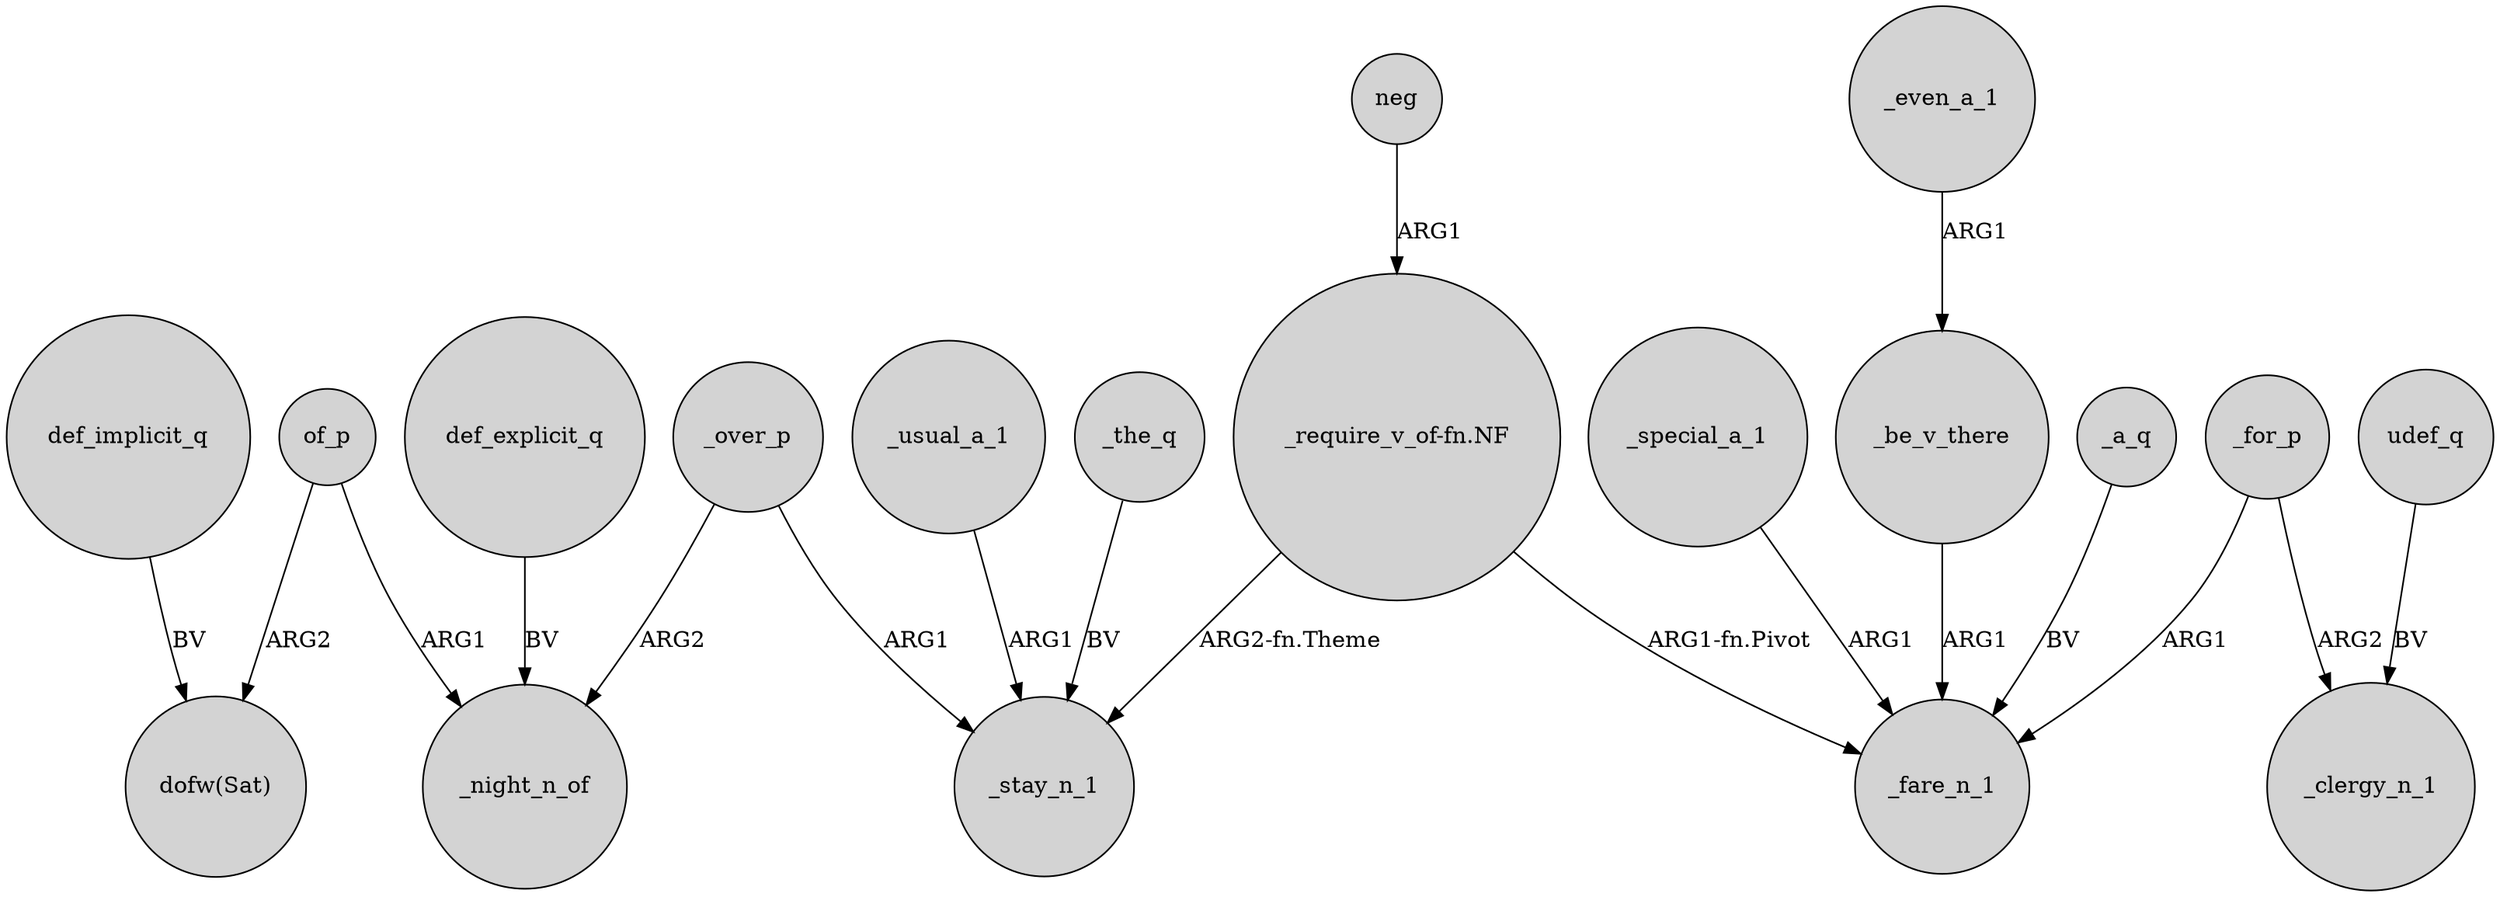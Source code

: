 digraph {
	node [shape=circle style=filled]
	"_require_v_of-fn.NF" -> _stay_n_1 [label="ARG2-fn.Theme"]
	of_p -> _night_n_of [label=ARG1]
	_a_q -> _fare_n_1 [label=BV]
	_special_a_1 -> _fare_n_1 [label=ARG1]
	_over_p -> _stay_n_1 [label=ARG1]
	_the_q -> _stay_n_1 [label=BV]
	_for_p -> _fare_n_1 [label=ARG1]
	_for_p -> _clergy_n_1 [label=ARG2]
	_even_a_1 -> _be_v_there [label=ARG1]
	neg -> "_require_v_of-fn.NF" [label=ARG1]
	_usual_a_1 -> _stay_n_1 [label=ARG1]
	def_implicit_q -> "dofw(Sat)" [label=BV]
	"_require_v_of-fn.NF" -> _fare_n_1 [label="ARG1-fn.Pivot"]
	of_p -> "dofw(Sat)" [label=ARG2]
	_be_v_there -> _fare_n_1 [label=ARG1]
	udef_q -> _clergy_n_1 [label=BV]
	def_explicit_q -> _night_n_of [label=BV]
	_over_p -> _night_n_of [label=ARG2]
}
